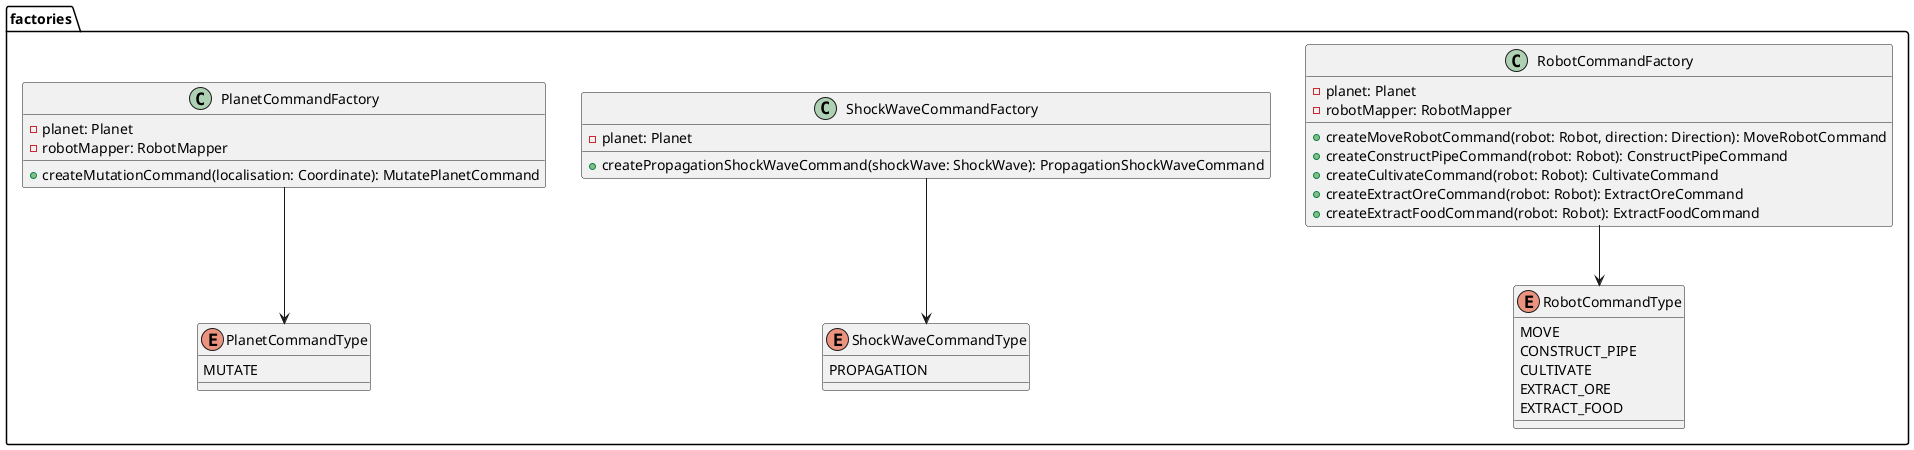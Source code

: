 @startuml
'https://plantuml.com/class-diagram

package factories {
        class RobotCommandFactory {
            -planet: Planet
            -robotMapper: RobotMapper
            +createMoveRobotCommand(robot: Robot, direction: Direction): MoveRobotCommand
            +createConstructPipeCommand(robot: Robot): ConstructPipeCommand
            +createCultivateCommand(robot: Robot): CultivateCommand
            +createExtractOreCommand(robot: Robot): ExtractOreCommand
            +createExtractFoodCommand(robot: Robot): ExtractFoodCommand
        }

        class ShockWaveCommandFactory {
            -planet: Planet
            +createPropagationShockWaveCommand(shockWave: ShockWave): PropagationShockWaveCommand
        }

        class PlanetCommandFactory {
            -planet: Planet
            -robotMapper: RobotMapper
            +createMutationCommand(localisation: Coordinate): MutatePlanetCommand
        }

        enum RobotCommandType {
            MOVE
            CONSTRUCT_PIPE
            CULTIVATE
            EXTRACT_ORE
            EXTRACT_FOOD
        }

        enum ShockWaveCommandType {
            PROPAGATION
        }

        enum PlanetCommandType {
            MUTATE
        }

        RobotCommandFactory --> RobotCommandType
        ShockWaveCommandFactory --> ShockWaveCommandType
        PlanetCommandFactory --> PlanetCommandType
    }

@enduml